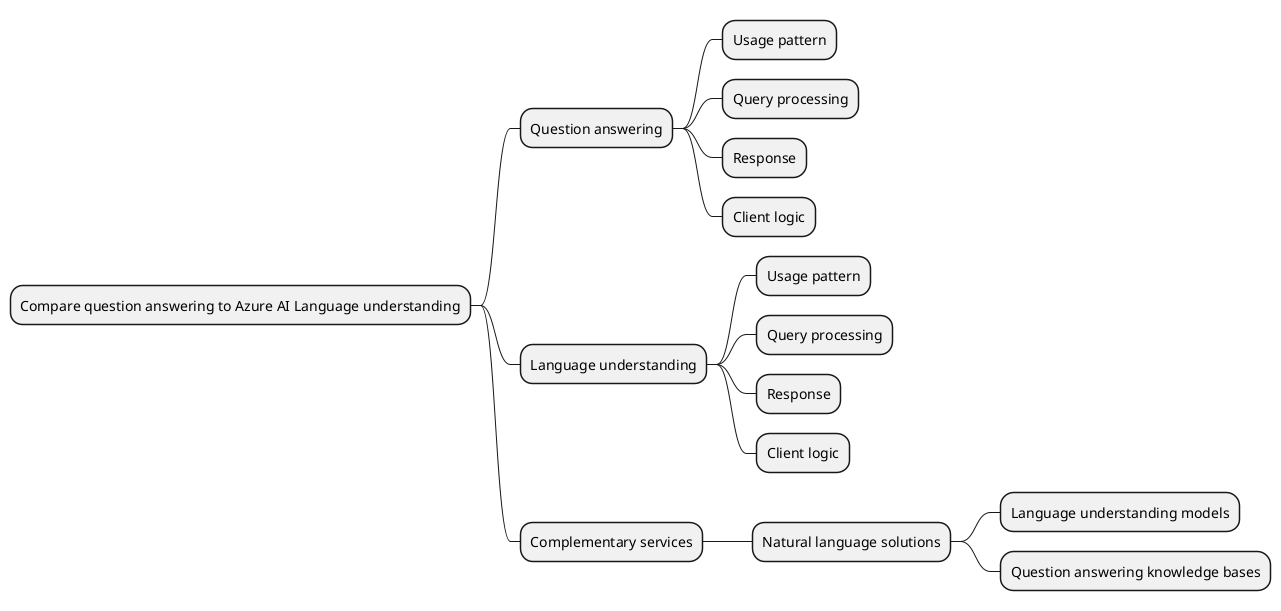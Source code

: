 @startmindmap
* Compare question answering to Azure AI Language understanding
** Question answering
*** Usage pattern
*** Query processing
*** Response
*** Client logic
** Language understanding
*** Usage pattern
*** Query processing
*** Response
*** Client logic
** Complementary services
*** Natural language solutions
**** Language understanding models
**** Question answering knowledge bases
@endmindmap